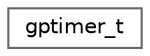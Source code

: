 digraph "Graphical Class Hierarchy"
{
 // LATEX_PDF_SIZE
  bgcolor="transparent";
  edge [fontname=Helvetica,fontsize=10,labelfontname=Helvetica,labelfontsize=10];
  node [fontname=Helvetica,fontsize=10,shape=box,height=0.2,width=0.4];
  rankdir="LR";
  Node0 [id="Node000000",label="gptimer_t",height=0.2,width=0.4,color="grey40", fillcolor="white", style="filled",URL="$structgptimer__t.html",tooltip=" "];
}
